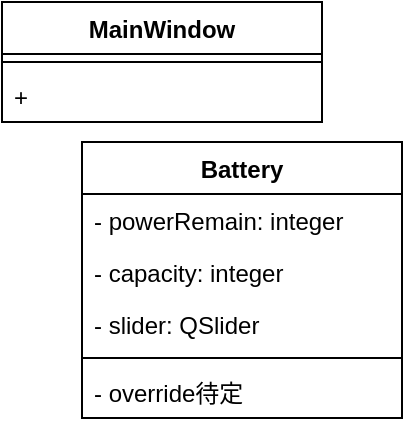 <mxfile version="14.4.8" type="github">
  <diagram name="Page-1" id="c4acf3e9-155e-7222-9cf6-157b1a14988f">
    <mxGraphModel dx="447" dy="250" grid="1" gridSize="10" guides="1" tooltips="1" connect="1" arrows="1" fold="1" page="1" pageScale="1" pageWidth="850" pageHeight="1100" background="#ffffff" math="0" shadow="0">
      <root>
        <mxCell id="0" />
        <mxCell id="1" parent="0" />
        <mxCell id="7n7lwR9j24edujhfBwF4-10" value="MainWindow" style="swimlane;fontStyle=1;align=center;verticalAlign=top;childLayout=stackLayout;horizontal=1;startSize=26;horizontalStack=0;resizeParent=1;resizeParentMax=0;resizeLast=0;collapsible=1;marginBottom=0;" vertex="1" parent="1">
          <mxGeometry x="210" y="560" width="160" height="60" as="geometry" />
        </mxCell>
        <mxCell id="7n7lwR9j24edujhfBwF4-12" value="" style="line;strokeWidth=1;fillColor=none;align=left;verticalAlign=middle;spacingTop=-1;spacingLeft=3;spacingRight=3;rotatable=0;labelPosition=right;points=[];portConstraint=eastwest;" vertex="1" parent="7n7lwR9j24edujhfBwF4-10">
          <mxGeometry y="26" width="160" height="8" as="geometry" />
        </mxCell>
        <mxCell id="7n7lwR9j24edujhfBwF4-13" value="+ " style="text;strokeColor=none;fillColor=none;align=left;verticalAlign=top;spacingLeft=4;spacingRight=4;overflow=hidden;rotatable=0;points=[[0,0.5],[1,0.5]];portConstraint=eastwest;" vertex="1" parent="7n7lwR9j24edujhfBwF4-10">
          <mxGeometry y="34" width="160" height="26" as="geometry" />
        </mxCell>
        <mxCell id="7n7lwR9j24edujhfBwF4-14" value="Battery" style="swimlane;fontStyle=1;align=center;verticalAlign=top;childLayout=stackLayout;horizontal=1;startSize=26;horizontalStack=0;resizeParent=1;resizeParentMax=0;resizeLast=0;collapsible=1;marginBottom=0;" vertex="1" parent="1">
          <mxGeometry x="250" y="630" width="160" height="138" as="geometry" />
        </mxCell>
        <mxCell id="7n7lwR9j24edujhfBwF4-15" value="- powerRemain: integer" style="text;strokeColor=none;fillColor=none;align=left;verticalAlign=top;spacingLeft=4;spacingRight=4;overflow=hidden;rotatable=0;points=[[0,0.5],[1,0.5]];portConstraint=eastwest;" vertex="1" parent="7n7lwR9j24edujhfBwF4-14">
          <mxGeometry y="26" width="160" height="26" as="geometry" />
        </mxCell>
        <mxCell id="7n7lwR9j24edujhfBwF4-18" value="- capacity: integer" style="text;strokeColor=none;fillColor=none;align=left;verticalAlign=top;spacingLeft=4;spacingRight=4;overflow=hidden;rotatable=0;points=[[0,0.5],[1,0.5]];portConstraint=eastwest;" vertex="1" parent="7n7lwR9j24edujhfBwF4-14">
          <mxGeometry y="52" width="160" height="26" as="geometry" />
        </mxCell>
        <mxCell id="7n7lwR9j24edujhfBwF4-21" value="- slider: QSlider" style="text;strokeColor=none;fillColor=none;align=left;verticalAlign=top;spacingLeft=4;spacingRight=4;overflow=hidden;rotatable=0;points=[[0,0.5],[1,0.5]];portConstraint=eastwest;" vertex="1" parent="7n7lwR9j24edujhfBwF4-14">
          <mxGeometry y="78" width="160" height="26" as="geometry" />
        </mxCell>
        <mxCell id="7n7lwR9j24edujhfBwF4-16" value="" style="line;strokeWidth=1;fillColor=none;align=left;verticalAlign=middle;spacingTop=-1;spacingLeft=3;spacingRight=3;rotatable=0;labelPosition=right;points=[];portConstraint=eastwest;" vertex="1" parent="7n7lwR9j24edujhfBwF4-14">
          <mxGeometry y="104" width="160" height="8" as="geometry" />
        </mxCell>
        <mxCell id="7n7lwR9j24edujhfBwF4-17" value="- override待定" style="text;strokeColor=none;fillColor=none;align=left;verticalAlign=top;spacingLeft=4;spacingRight=4;overflow=hidden;rotatable=0;points=[[0,0.5],[1,0.5]];portConstraint=eastwest;" vertex="1" parent="7n7lwR9j24edujhfBwF4-14">
          <mxGeometry y="112" width="160" height="26" as="geometry" />
        </mxCell>
      </root>
    </mxGraphModel>
  </diagram>
</mxfile>
